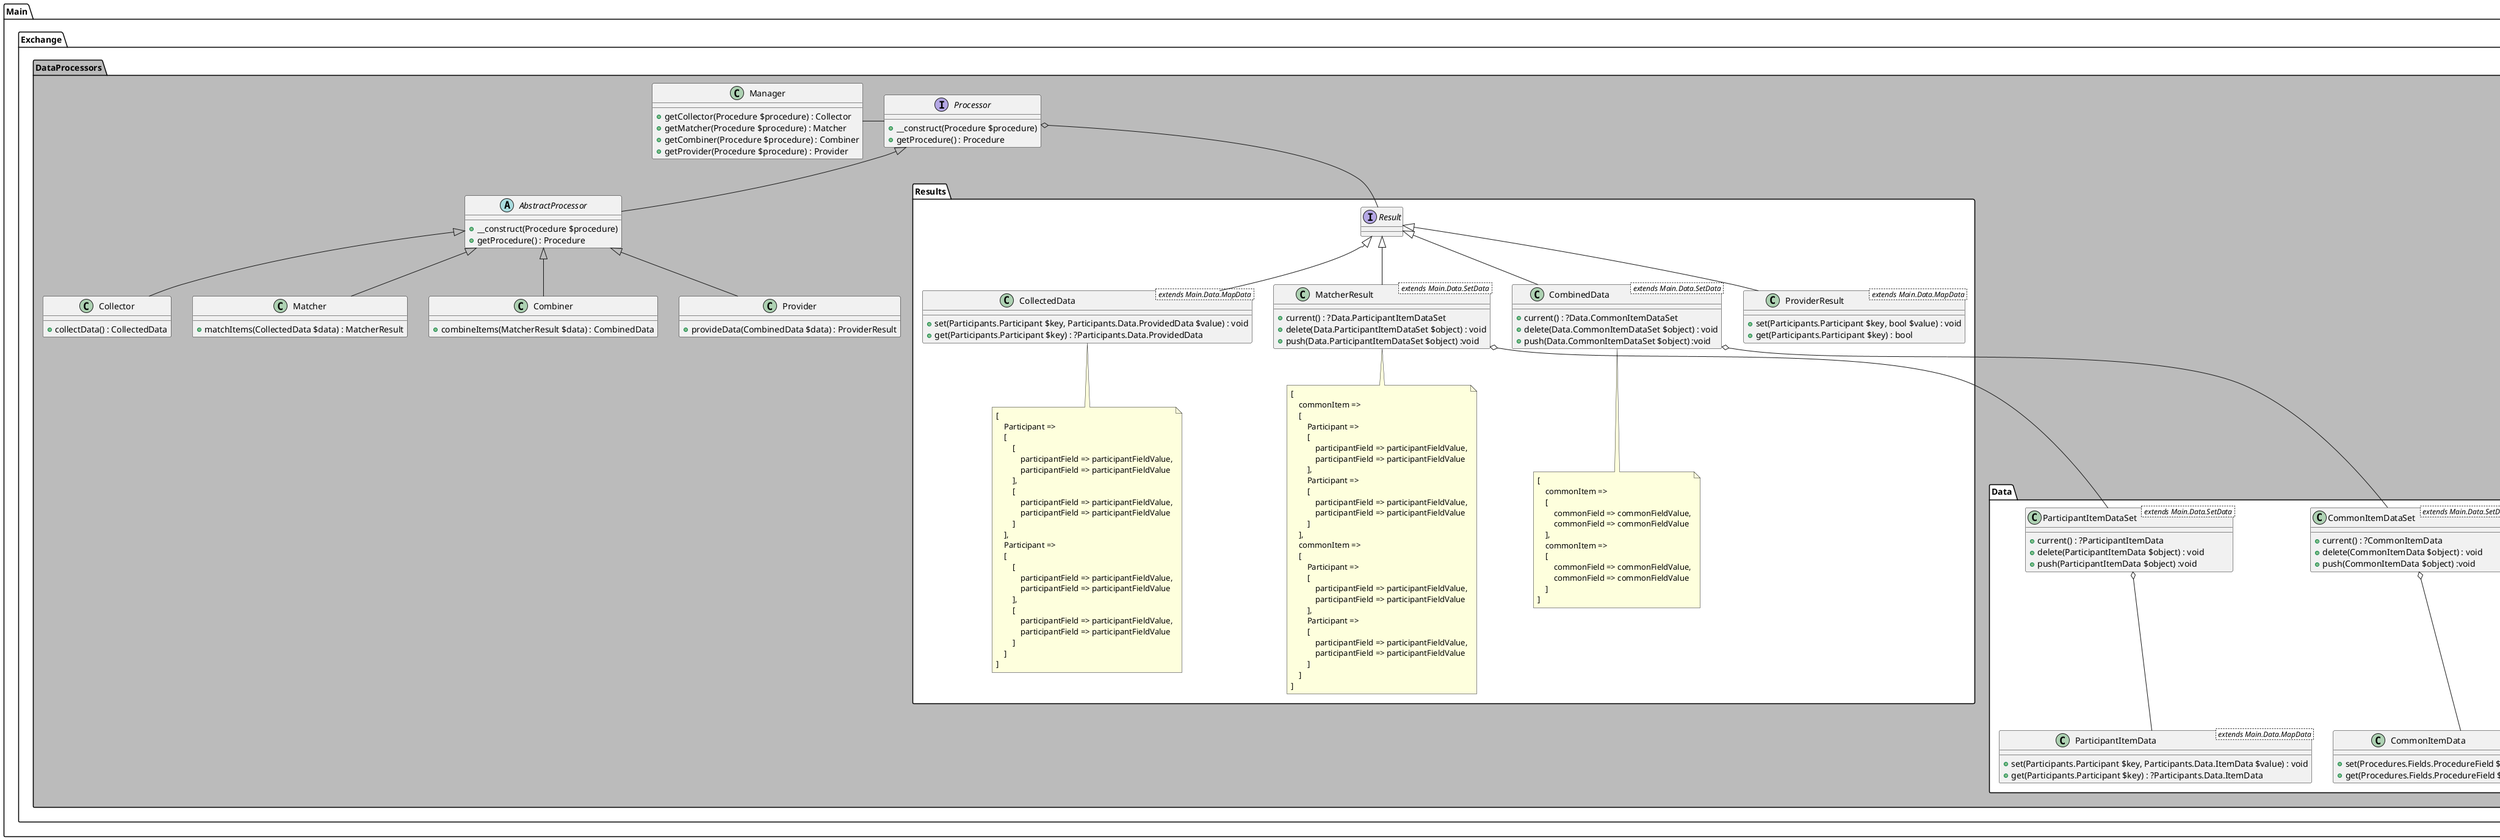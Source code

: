 @startuml

namespace Main.Exchange.DataProcessors #BBB {
    class Manager {
        +getCollector(Procedure $procedure) : Collector
        +getMatcher(Procedure $procedure) : Matcher
        +getCombiner(Procedure $procedure) : Combiner
        +getProvider(Procedure $procedure) : Provider
    }

    interface Processor {
        +__construct(Procedure $procedure)
        +getProcedure() : Procedure
    }

    abstract AbstractProcessor {
        +__construct(Procedure $procedure)
        +getProcedure() : Procedure
    }

    class Collector {
        +collectData() : CollectedData
    }

    class Matcher {
        +matchItems(CollectedData $data) : MatcherResult
    }

    class Combiner {
        +combineItems(MatcherResult $data) : CombinedData
    }

    class Provider {
        +provideData(CombinedData $data) : ProviderResult
    }
    /' ------------------------------------------- '/
    /' ----------------- Results ----------------- '/
    /' ------------------------------------------- '/
    namespace Results #FFF {
        interface Result {

        }
        /' ---------------------------- '/
        /' ------- CollectedData ------ '/
        /' ---------------------------- '/
        class CollectedData < extends Main.Data.MapData > {
            +set(Participants.Participant $key, Participants.Data.ProvidedData $value) : void
            +get(Participants.Participant $key) : ?Participants.Data.ProvidedData
        }

        note bottom of CollectedData
        [
            Participant =>
            [
                [
                    participantField => participantFieldValue,
                    participantField => participantFieldValue
                ],
                [
                    participantField => participantFieldValue,
                    participantField => participantFieldValue
                ]
            ],
            Participant =>
            [
                [
                    participantField => participantFieldValue,
                    participantField => participantFieldValue
                ],
                [
                    participantField => participantFieldValue,
                    participantField => participantFieldValue
                ]
            ]
        ]
        endnote
        /' ---------------------------- '/
        /' ------- MatcherResult ------ '/
        /' ---------------------------- '/
        class MatcherResult < extends Main.Data.SetData > {
            +current() : ?Data.ParticipantItemDataSet
            +delete(Data.ParticipantItemDataSet $object) : void
            +push(Data.ParticipantItemDataSet $object) :void
        }

        note bottom of MatcherResult
        [
            commonItem =>
            [
                Participant =>
                [
                    participantField => participantFieldValue,
                    participantField => participantFieldValue
                ],
                Participant =>
                [
                    participantField => participantFieldValue,
                    participantField => participantFieldValue
                ]
            ],
            commonItem =>
            [
                Participant =>
                [
                    participantField => participantFieldValue,
                    participantField => participantFieldValue
                ],
                Participant =>
                [
                    participantField => participantFieldValue,
                    participantField => participantFieldValue
                ]
            ]
        ]
        endnote
        /' ---------------------------- '/
        /' ------- CombinedData ------- '/
        /' ---------------------------- '/
        class CombinedData < extends Main.Data.SetData > {
            +current() : ?Data.CommonItemDataSet
            +delete(Data.CommonItemDataSet $object) : void
            +push(Data.CommonItemDataSet $object) :void
        }

        note bottom of CombinedData
        [
            commonItem =>
            [
                commonField => commonFieldValue,
                commonField => commonFieldValue
            ],
            commonItem =>
            [
                commonField => commonFieldValue,
                commonField => commonFieldValue
            ]
        ]
        endnote
        /' ---------------------------- '/
        /' ------ ProviderResult ------ '/
        /' ---------------------------- '/
        class ProviderResult < extends Main.Data.MapData > {
            +set(Participants.Participant $key, bool $value) : void
            +get(Participants.Participant $key) : bool
        }
        /' ---------------------------- '/
        /' --------- Relations -------- '/
        /' ---------------------------- '/
        Result  <|--    CollectedData
        Result  <|--    MatcherResult
        Result  <|--    CombinedData
        Result  <|--    ProviderResult
    }
    /' ------------------------------------------- '/
    /' ------------------ Data ------------------- '/
    /' ------------------------------------------- '/
    namespace Data #FFF {
        class ParticipantItemData < extends Main.Data.MapData > {
            +set(Participants.Participant $key, Participants.Data.ItemData $value) : void
            +get(Participants.Participant $key) : ?Participants.Data.ItemData
        }

        class ParticipantItemDataSet < extends Main.Data.SetData > {
            +current() : ?ParticipantItemData
            +delete(ParticipantItemData $object) : void
            +push(ParticipantItemData $object) :void
        }

        class CommonItemData < extends Main.Data.MapData > {
            +set(Procedures.Fields.ProcedureField $key, mixed $value) : void
            +get(Procedures.Fields.ProcedureField $key) : mixed
        }

        class CommonItemDataSet < extends Main.Data.SetData > {
            +current() : ?CommonItemData
            +delete(CommonItemData $object) : void
            +push(CommonItemData $object) :void
        }

        ParticipantItemDataSet  o-- ParticipantItemData
        CommonItemDataSet       o-- CommonItemData
    }
    /' ------------------------------------------- '/
    /' ---------------- Relations ---------------- '/
    /' ------------------------------------------- '/
    Manager             -       Processor
    Processor           <|--    AbstractProcessor
    AbstractProcessor   <|--    Collector
    AbstractProcessor   <|--    Matcher
    AbstractProcessor   <|--    Combiner
    AbstractProcessor   <|--    Provider

    Main.Exchange.DataProcessors.Results.MatcherResult  o-- Main.Exchange.DataProcessors.Data.ParticipantItemDataSet
    Main.Exchange.DataProcessors.Results.CombinedData   o-- Main.Exchange.DataProcessors.Data.CommonItemDataSet

    Processor o-- Main.Exchange.DataProcessors.Results.Result
}

@enduml